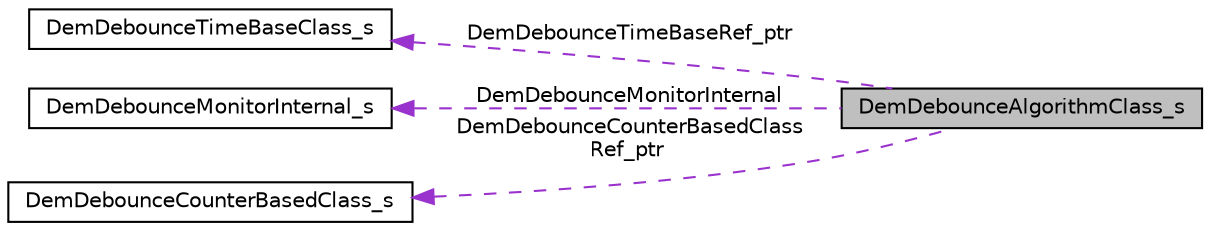 digraph "DemDebounceAlgorithmClass_s"
{
 // LATEX_PDF_SIZE
  edge [fontname="Helvetica",fontsize="10",labelfontname="Helvetica",labelfontsize="10"];
  node [fontname="Helvetica",fontsize="10",shape=record];
  rankdir="LR";
  Node1 [label="DemDebounceAlgorithmClass_s",height=0.2,width=0.4,color="black", fillcolor="grey75", style="filled", fontcolor="black",tooltip=" "];
  Node2 -> Node1 [dir="back",color="darkorchid3",fontsize="10",style="dashed",label=" DemDebounceTimeBaseRef_ptr" ,fontname="Helvetica"];
  Node2 [label="DemDebounceTimeBaseClass_s",height=0.2,width=0.4,color="black", fillcolor="white", style="filled",URL="$struct_dem_debounce_time_base_class__s.html",tooltip=" "];
  Node3 -> Node1 [dir="back",color="darkorchid3",fontsize="10",style="dashed",label=" DemDebounceMonitorInternal" ,fontname="Helvetica"];
  Node3 [label="DemDebounceMonitorInternal_s",height=0.2,width=0.4,color="black", fillcolor="white", style="filled",URL="$struct_dem_debounce_monitor_internal__s.html",tooltip=" "];
  Node4 -> Node1 [dir="back",color="darkorchid3",fontsize="10",style="dashed",label=" DemDebounceCounterBasedClass\lRef_ptr" ,fontname="Helvetica"];
  Node4 [label="DemDebounceCounterBasedClass_s",height=0.2,width=0.4,color="black", fillcolor="white", style="filled",URL="$struct_dem_debounce_counter_based_class__s.html",tooltip=" "];
}
